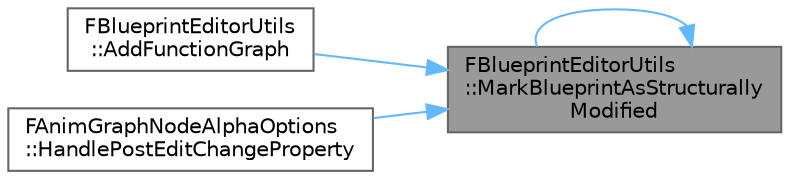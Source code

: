 digraph "FBlueprintEditorUtils::MarkBlueprintAsStructurallyModified"
{
 // INTERACTIVE_SVG=YES
 // LATEX_PDF_SIZE
  bgcolor="transparent";
  edge [fontname=Helvetica,fontsize=10,labelfontname=Helvetica,labelfontsize=10];
  node [fontname=Helvetica,fontsize=10,shape=box,height=0.2,width=0.4];
  rankdir="RL";
  Node1 [id="Node000001",label="FBlueprintEditorUtils\l::MarkBlueprintAsStructurally\lModified",height=0.2,width=0.4,color="gray40", fillcolor="grey60", style="filled", fontcolor="black",tooltip="Blueprint has structurally changed (added/removed functions, graphs, etc...)."];
  Node1 -> Node2 [id="edge1_Node000001_Node000002",dir="back",color="steelblue1",style="solid",tooltip=" "];
  Node2 [id="Node000002",label="FBlueprintEditorUtils\l::AddFunctionGraph",height=0.2,width=0.4,color="grey40", fillcolor="white", style="filled",URL="$d1/db4/classFBlueprintEditorUtils.html#a4e45a59eac33330e503f7eae2000b28d",tooltip="Adds a function graph to this blueprint."];
  Node1 -> Node3 [id="edge2_Node000001_Node000003",dir="back",color="steelblue1",style="solid",tooltip=" "];
  Node3 [id="Node000003",label="FAnimGraphNodeAlphaOptions\l::HandlePostEditChangeProperty",height=0.2,width=0.4,color="grey40", fillcolor="white", style="filled",URL="$d0/d04/structFAnimGraphNodeAlphaOptions.html#a4bc9578441470d3365e98a019a4bf6ba",tooltip=" "];
  Node1 -> Node1 [id="edge3_Node000001_Node000001",dir="back",color="steelblue1",style="solid",tooltip=" "];
}
